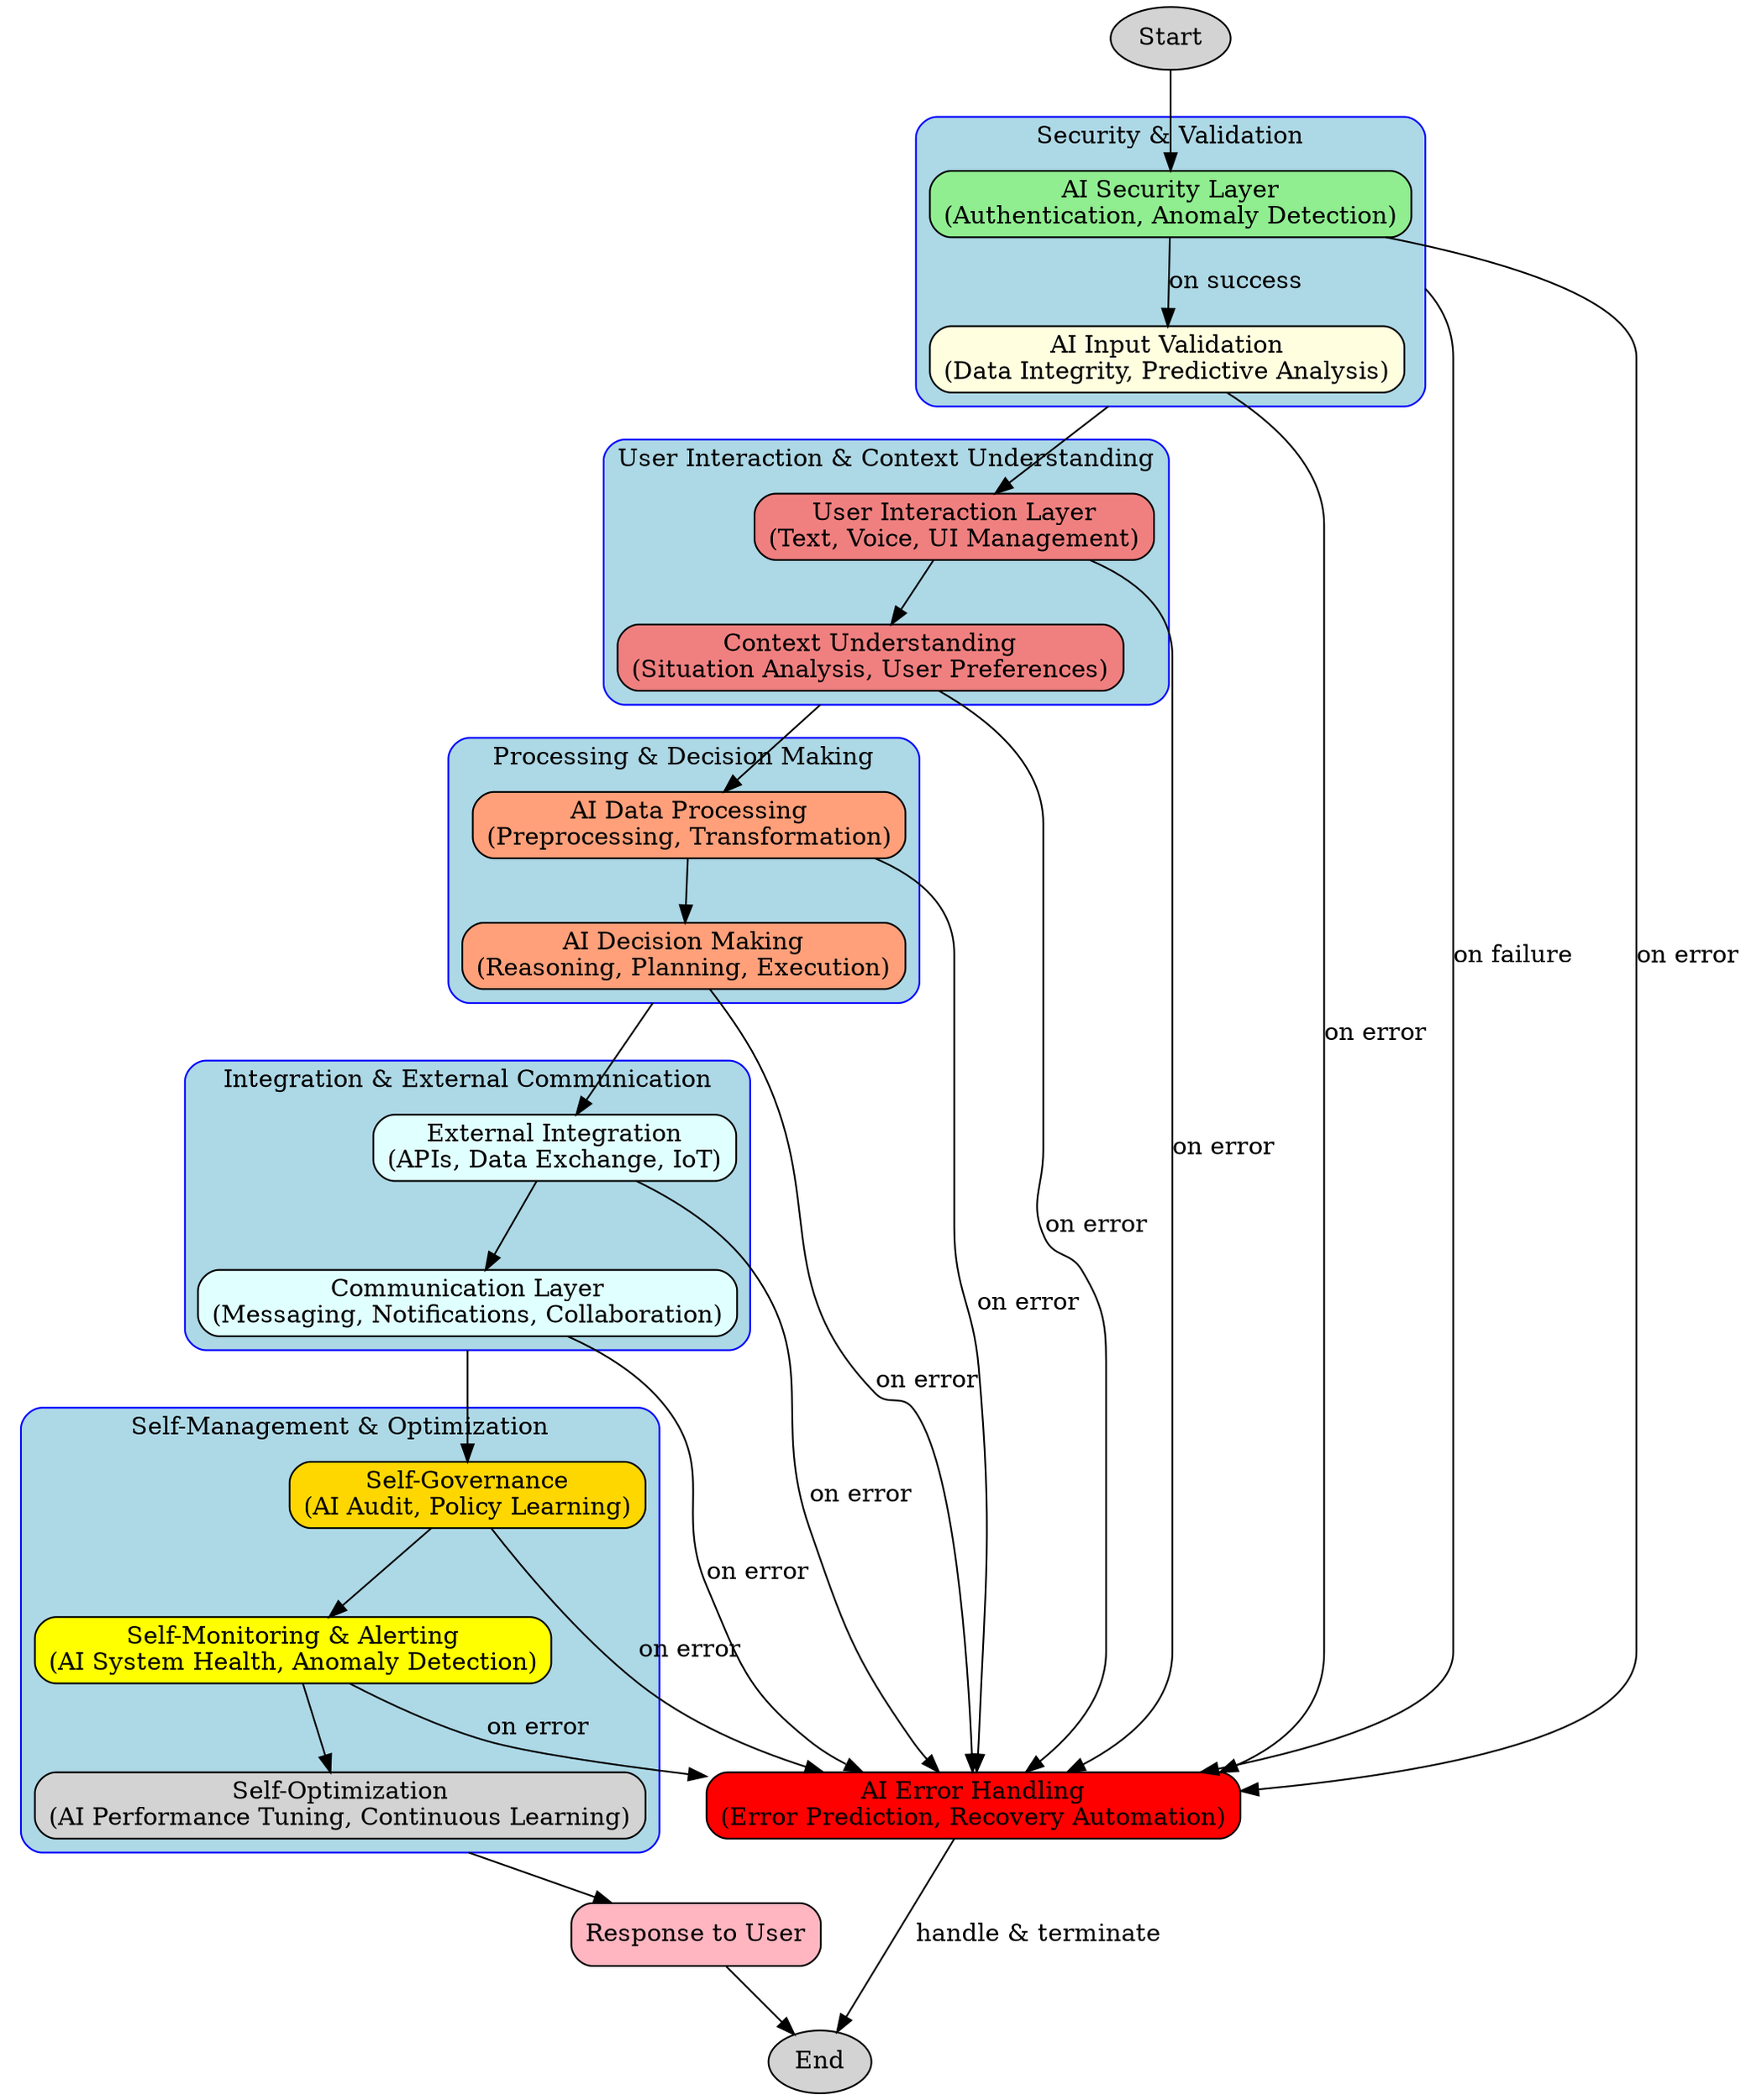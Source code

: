 digraph AI_Agent_System {
    // General settings
    node [shape=box, style="rounded,filled"];
    rankdir=TB;
    compound=true;

    // Clusters
    subgraph cluster_security {
        label="Security & Validation";
        color=blue;
        style="rounded,filled";
        fillcolor=lightblue;
        security [label="AI Security Layer\n(Authentication, Anomaly Detection)", fillcolor=lightgreen];
        validation [label="AI Input Validation\n(Data Integrity, Predictive Analysis)", fillcolor=lightyellow];
    }

    subgraph cluster_interaction {
        label="User Interaction & Context Understanding";
        color=blue;
        style="rounded,filled";
        fillcolor=lightblue;
        user_interaction [label="User Interaction Layer\n(Text, Voice, UI Management)", fillcolor=lightcoral];
        context_understanding [label="Context Understanding\n(Situation Analysis, User Preferences)", fillcolor=lightcoral];
    }

    subgraph cluster_processing {
        label="Processing & Decision Making";
        color=blue;
        style="rounded,filled";
        fillcolor=lightblue;
        data_processing [label="AI Data Processing\n(Preprocessing, Transformation)", fillcolor=lightsalmon];
        decision_making [label="AI Decision Making\n(Reasoning, Planning, Execution)", fillcolor=lightsalmon];
    }

    subgraph cluster_integration {
        label="Integration & External Communication";
        color=blue;
        style="rounded,filled";
        fillcolor=lightblue;
        external_integration [label="External Integration\n(APIs, Data Exchange, IoT)", fillcolor=lightcyan];
        communication [label="Communication Layer\n(Messaging, Notifications, Collaboration)", fillcolor=lightcyan];
    }

    subgraph cluster_self_management {
        label="Self-Management & Optimization";
        color=blue;
        style="rounded,filled";
        fillcolor=lightblue;
        self_governance [label="Self-Governance\n(AI Audit, Policy Learning)", fillcolor=gold];
        self_monitoring [label="Self-Monitoring & Alerting\n(AI System Health, Anomaly Detection)", fillcolor=yellow];
        self_optimization [label="Self-Optimization\n(AI Performance Tuning, Continuous Learning)", fillcolor=lightgray];
    }

    // Other Nodes
    start [label="Start", shape=ellipse];
    response [label="Response to User", fillcolor=lightpink];
    error_handling [label="AI Error Handling\n(Error Prediction, Recovery Automation)", fillcolor=red];
    end [label="End", shape=ellipse];

    // Edges
    start -> security;
    security -> validation [label="on success", ltail=cluster_security];
    security -> error_handling [label="on failure", ltail=cluster_security];
    validation -> user_interaction [ltail=cluster_security];
    user_interaction -> context_understanding [ltail=cluster_interaction];
    context_understanding -> data_processing [ltail=cluster_interaction];
    data_processing -> decision_making [ltail=cluster_processing];
    decision_making -> external_integration [ltail=cluster_processing];
    external_integration -> communication [ltail=cluster_integration];
    communication -> self_governance [ltail=cluster_integration];
    self_governance -> self_monitoring [ltail=cluster_self_management];
    self_monitoring -> self_optimization [ltail=cluster_self_management];
    self_optimization -> response [ltail=cluster_self_management];
    response -> end;
    {security, validation, user_interaction, context_understanding, data_processing, decision_making, external_integration, communication, self_governance, self_monitoring} -> error_handling [label="on error"];
    error_handling -> end [label="handle & terminate"];
}